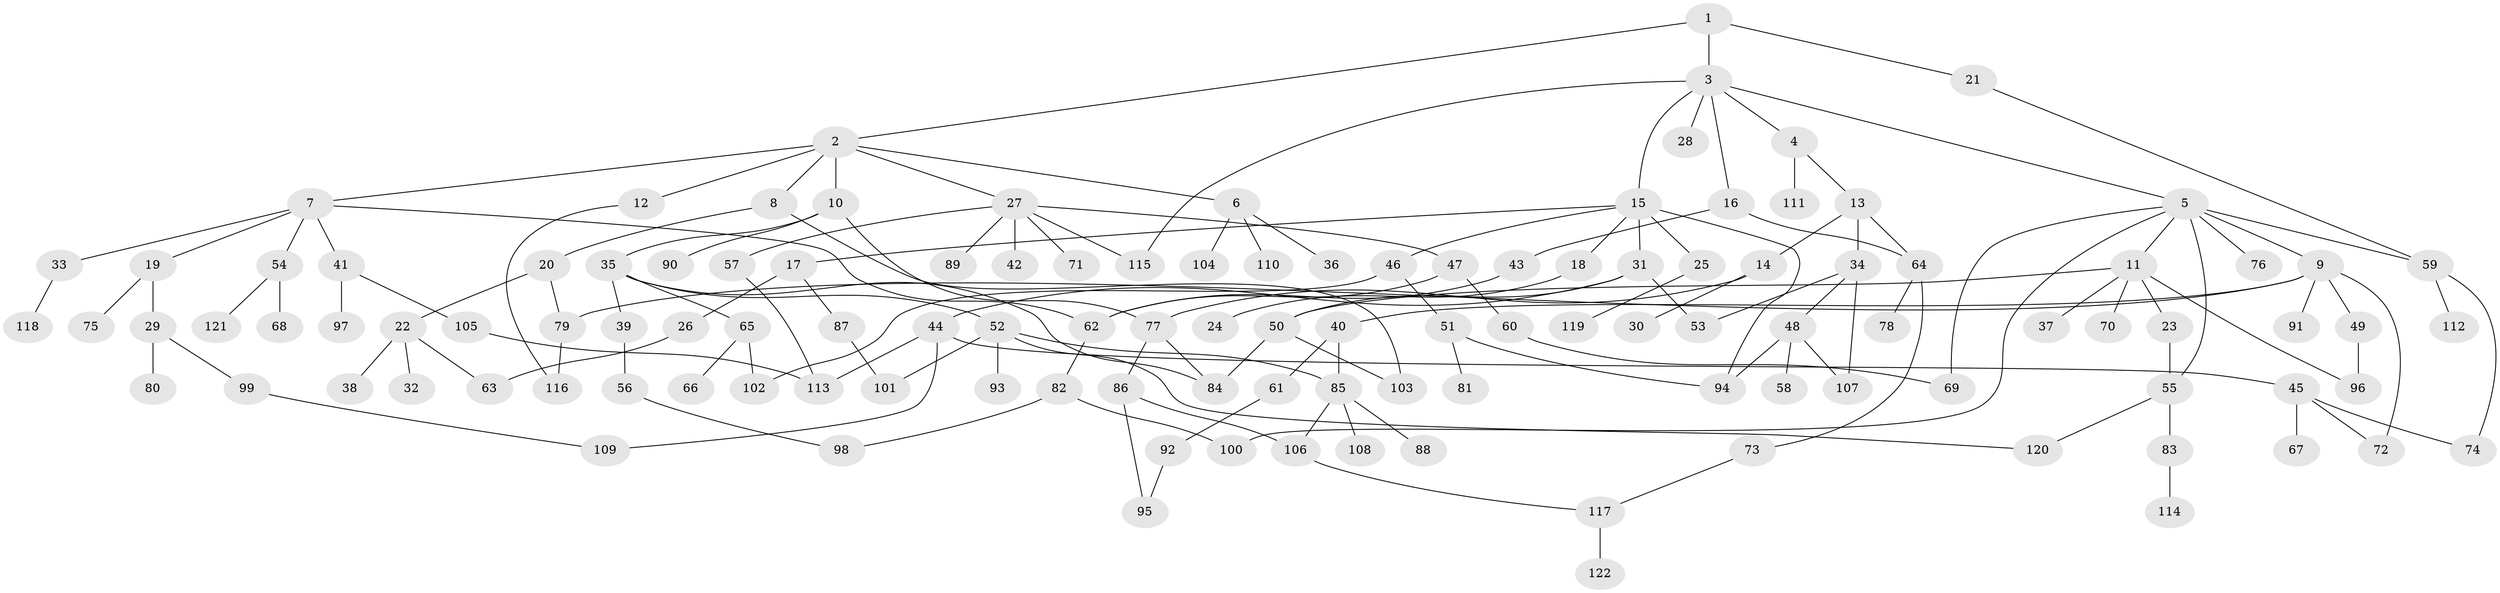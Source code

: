 // Generated by graph-tools (version 1.1) at 2025/10/02/27/25 16:10:51]
// undirected, 122 vertices, 155 edges
graph export_dot {
graph [start="1"]
  node [color=gray90,style=filled];
  1;
  2;
  3;
  4;
  5;
  6;
  7;
  8;
  9;
  10;
  11;
  12;
  13;
  14;
  15;
  16;
  17;
  18;
  19;
  20;
  21;
  22;
  23;
  24;
  25;
  26;
  27;
  28;
  29;
  30;
  31;
  32;
  33;
  34;
  35;
  36;
  37;
  38;
  39;
  40;
  41;
  42;
  43;
  44;
  45;
  46;
  47;
  48;
  49;
  50;
  51;
  52;
  53;
  54;
  55;
  56;
  57;
  58;
  59;
  60;
  61;
  62;
  63;
  64;
  65;
  66;
  67;
  68;
  69;
  70;
  71;
  72;
  73;
  74;
  75;
  76;
  77;
  78;
  79;
  80;
  81;
  82;
  83;
  84;
  85;
  86;
  87;
  88;
  89;
  90;
  91;
  92;
  93;
  94;
  95;
  96;
  97;
  98;
  99;
  100;
  101;
  102;
  103;
  104;
  105;
  106;
  107;
  108;
  109;
  110;
  111;
  112;
  113;
  114;
  115;
  116;
  117;
  118;
  119;
  120;
  121;
  122;
  1 -- 2;
  1 -- 3;
  1 -- 21;
  2 -- 6;
  2 -- 7;
  2 -- 8;
  2 -- 10;
  2 -- 12;
  2 -- 27;
  3 -- 4;
  3 -- 5;
  3 -- 15;
  3 -- 16;
  3 -- 28;
  3 -- 115;
  4 -- 13;
  4 -- 111;
  5 -- 9;
  5 -- 11;
  5 -- 55;
  5 -- 76;
  5 -- 100;
  5 -- 59;
  5 -- 69;
  6 -- 36;
  6 -- 104;
  6 -- 110;
  7 -- 19;
  7 -- 33;
  7 -- 41;
  7 -- 54;
  7 -- 62;
  8 -- 20;
  8 -- 103;
  9 -- 40;
  9 -- 49;
  9 -- 79;
  9 -- 91;
  9 -- 72;
  10 -- 35;
  10 -- 77;
  10 -- 90;
  11 -- 23;
  11 -- 37;
  11 -- 50;
  11 -- 70;
  11 -- 96;
  12 -- 116;
  13 -- 14;
  13 -- 34;
  13 -- 64;
  14 -- 30;
  14 -- 77;
  15 -- 17;
  15 -- 18;
  15 -- 25;
  15 -- 31;
  15 -- 46;
  15 -- 94;
  16 -- 43;
  16 -- 64;
  17 -- 26;
  17 -- 87;
  18 -- 24;
  19 -- 29;
  19 -- 75;
  20 -- 22;
  20 -- 79;
  21 -- 59;
  22 -- 32;
  22 -- 38;
  22 -- 63;
  23 -- 55;
  25 -- 119;
  26 -- 63;
  27 -- 42;
  27 -- 47;
  27 -- 57;
  27 -- 71;
  27 -- 89;
  27 -- 115;
  29 -- 80;
  29 -- 99;
  31 -- 44;
  31 -- 53;
  31 -- 50;
  33 -- 118;
  34 -- 48;
  34 -- 107;
  34 -- 53;
  35 -- 39;
  35 -- 52;
  35 -- 65;
  35 -- 84;
  39 -- 56;
  40 -- 61;
  40 -- 85;
  41 -- 97;
  41 -- 105;
  43 -- 62;
  44 -- 45;
  44 -- 109;
  44 -- 113;
  45 -- 67;
  45 -- 72;
  45 -- 74;
  46 -- 51;
  46 -- 102;
  47 -- 60;
  47 -- 62;
  48 -- 58;
  48 -- 94;
  48 -- 107;
  49 -- 96;
  50 -- 103;
  50 -- 84;
  51 -- 81;
  51 -- 94;
  52 -- 93;
  52 -- 101;
  52 -- 120;
  52 -- 85;
  54 -- 68;
  54 -- 121;
  55 -- 83;
  55 -- 120;
  56 -- 98;
  57 -- 113;
  59 -- 112;
  59 -- 74;
  60 -- 69;
  61 -- 92;
  62 -- 82;
  64 -- 73;
  64 -- 78;
  65 -- 66;
  65 -- 102;
  73 -- 117;
  77 -- 84;
  77 -- 86;
  79 -- 116;
  82 -- 98;
  82 -- 100;
  83 -- 114;
  85 -- 88;
  85 -- 108;
  85 -- 106;
  86 -- 106;
  86 -- 95;
  87 -- 101;
  92 -- 95;
  99 -- 109;
  105 -- 113;
  106 -- 117;
  117 -- 122;
}
